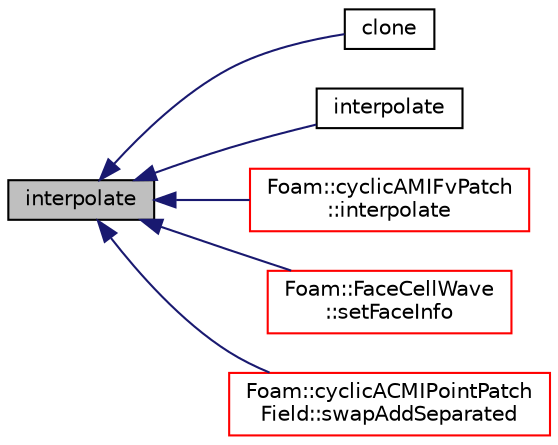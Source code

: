 digraph "interpolate"
{
  bgcolor="transparent";
  edge [fontname="Helvetica",fontsize="10",labelfontname="Helvetica",labelfontsize="10"];
  node [fontname="Helvetica",fontsize="10",shape=record];
  rankdir="LR";
  Node1 [label="interpolate",height=0.2,width=0.4,color="black", fillcolor="grey75", style="filled", fontcolor="black"];
  Node1 -> Node2 [dir="back",color="midnightblue",fontsize="10",style="solid",fontname="Helvetica"];
  Node2 [label="clone",height=0.2,width=0.4,color="black",URL="$a00474.html#ab8ac97614cdfea53505e8e163abf004f",tooltip="Construct and return a clone, resetting the face list. "];
  Node1 -> Node3 [dir="back",color="midnightblue",fontsize="10",style="solid",fontname="Helvetica"];
  Node3 [label="interpolate",height=0.2,width=0.4,color="black",URL="$a00474.html#a6e111605666c1e2d4e88100b56c3cbc2"];
  Node1 -> Node4 [dir="back",color="midnightblue",fontsize="10",style="solid",fontname="Helvetica"];
  Node4 [label="Foam::cyclicAMIFvPatch\l::interpolate",height=0.2,width=0.4,color="red",URL="$a00465.html#a85fb1f1d9d75e3917f83204dc3da1020"];
  Node1 -> Node5 [dir="back",color="midnightblue",fontsize="10",style="solid",fontname="Helvetica"];
  Node5 [label="Foam::FaceCellWave\l::setFaceInfo",height=0.2,width=0.4,color="red",URL="$a00719.html#a4dfc64d9c6a80650006ac5ab728f95b0",tooltip="Set initial changed faces. "];
  Node1 -> Node6 [dir="back",color="midnightblue",fontsize="10",style="solid",fontname="Helvetica"];
  Node6 [label="Foam::cyclicACMIPointPatch\lField::swapAddSeparated",height=0.2,width=0.4,color="red",URL="$a00463.html#acc70e74fffb1cf3d5f18e021d5771458",tooltip="Complete swap of patch point values and add to local values. "];
}

